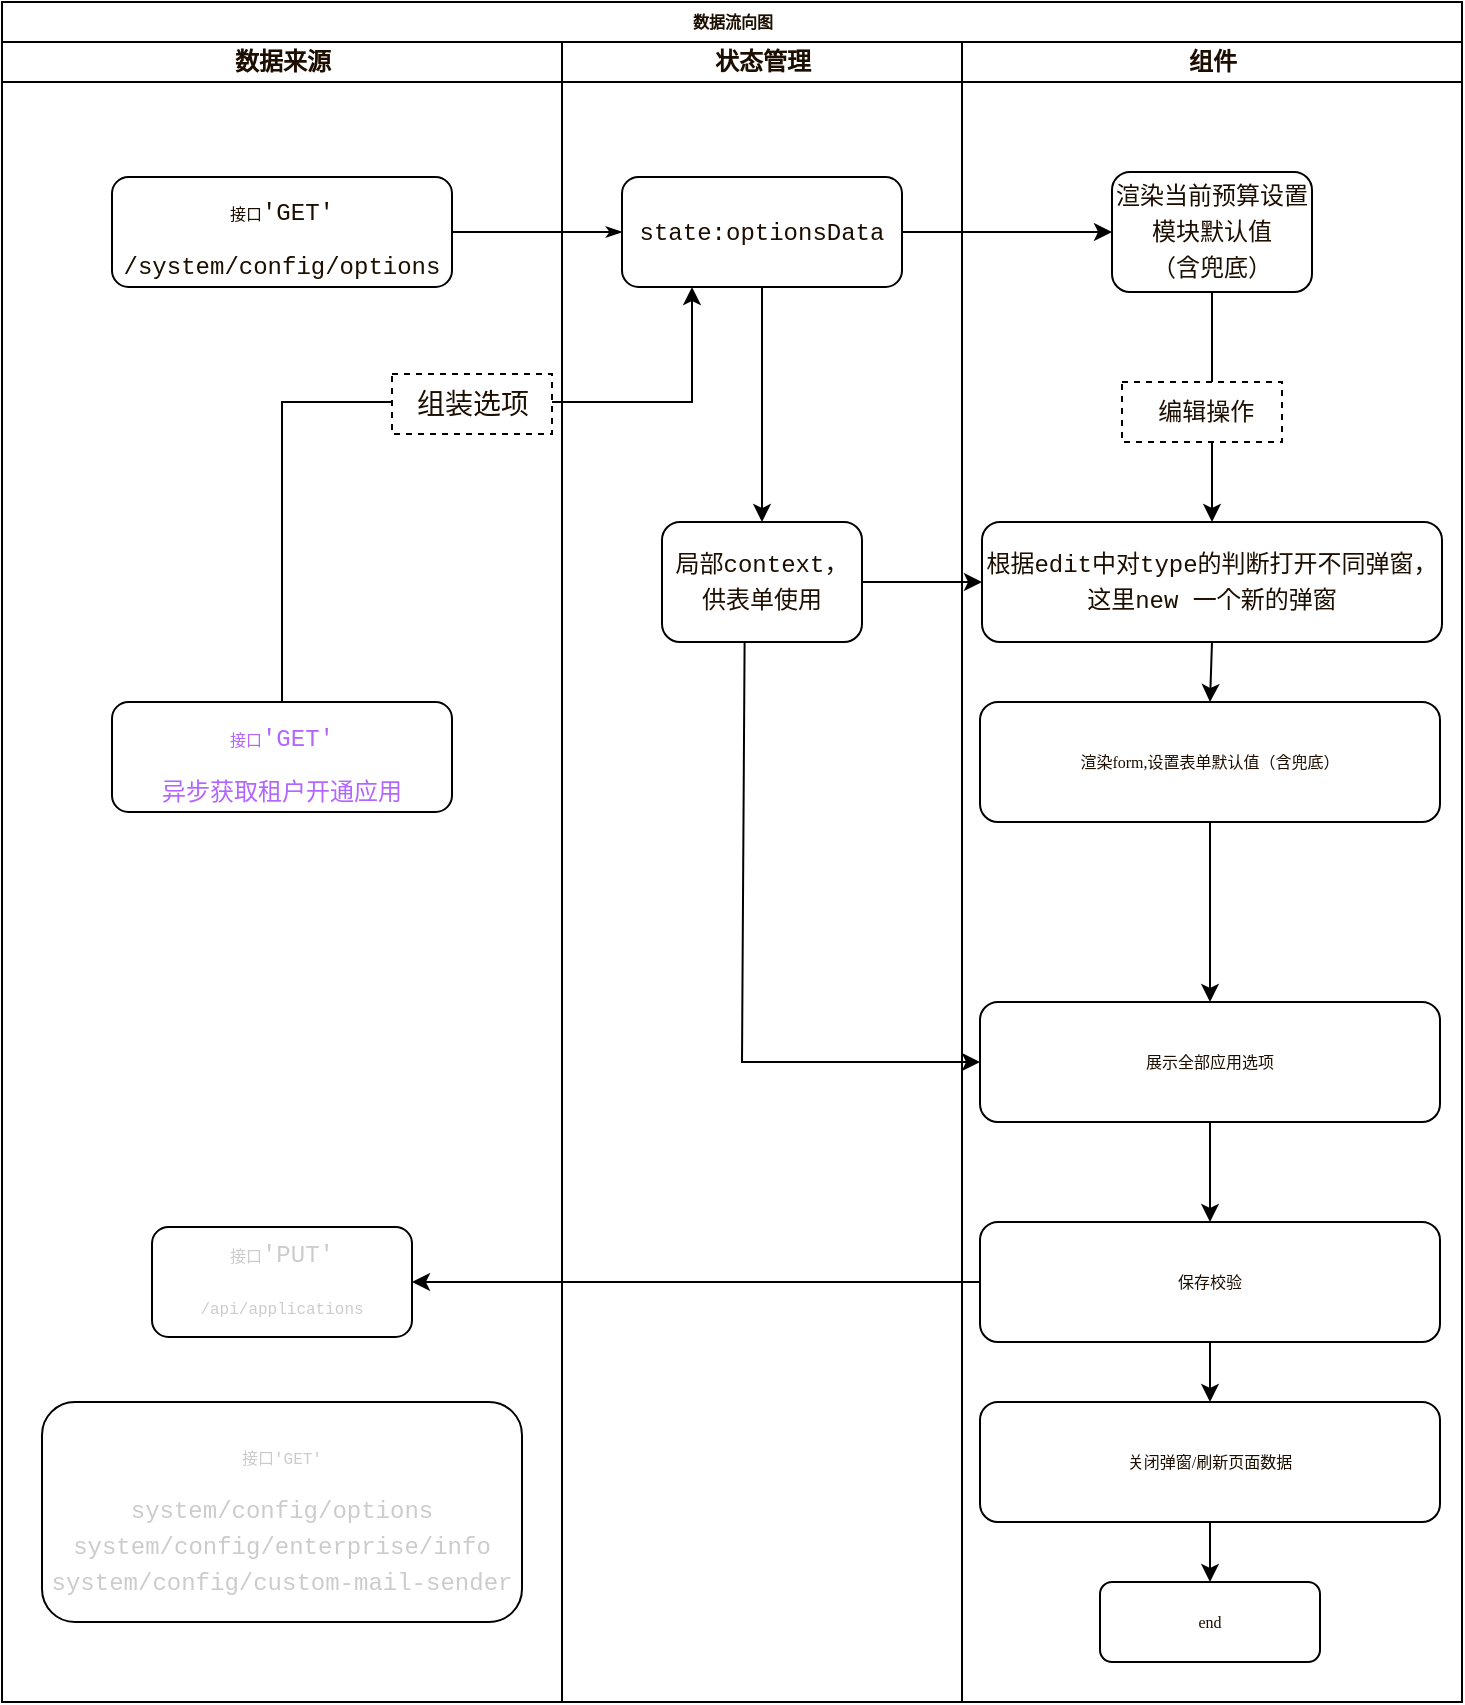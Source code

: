 <mxfile version="20.1.4" type="github">
  <diagram id="prtHgNgQTEPvFCAcTncT" name="Page-1">
    <mxGraphModel dx="1878" dy="911" grid="1" gridSize="10" guides="1" tooltips="1" connect="1" arrows="1" fold="1" page="1" pageScale="1" pageWidth="827" pageHeight="1169" math="0" shadow="0">
      <root>
        <mxCell id="0" />
        <mxCell id="1" parent="0" />
        <mxCell id="de27Jn-yOiYLT7hn4Wbn-1" value="数据流向图" style="swimlane;html=1;childLayout=stackLayout;startSize=20;rounded=0;shadow=0;labelBackgroundColor=none;strokeWidth=1;fontFamily=Verdana;fontSize=8;align=center;fontColor=#1C0E00;" vertex="1" parent="1">
          <mxGeometry x="70" y="40" width="730" height="850" as="geometry" />
        </mxCell>
        <mxCell id="de27Jn-yOiYLT7hn4Wbn-2" value="数据来源" style="swimlane;html=1;startSize=20;fontColor=#1C0E00;labelBackgroundColor=none;" vertex="1" parent="de27Jn-yOiYLT7hn4Wbn-1">
          <mxGeometry y="20" width="280" height="830" as="geometry" />
        </mxCell>
        <mxCell id="de27Jn-yOiYLT7hn4Wbn-3" value="&lt;p style=&quot;line-height: 18px;&quot;&gt;&lt;font style=&quot;&quot; face=&quot;Menlo, Monaco, Courier New, monospace&quot;&gt;接口&lt;/font&gt;&lt;span style=&quot;font-family: Menlo, Monaco, &amp;quot;Courier New&amp;quot;, monospace; font-size: 12px;&quot;&gt;&#39;GET&#39;&lt;/span&gt;&lt;/p&gt;&lt;div style=&quot;font-family: Menlo, Monaco, &amp;quot;Courier New&amp;quot;, monospace; font-size: 12px; line-height: 18px;&quot;&gt;/system/config/options&lt;/div&gt;" style="rounded=1;whiteSpace=wrap;html=1;shadow=0;labelBackgroundColor=none;strokeWidth=1;fontFamily=Verdana;fontSize=8;align=center;fontColor=#1C0E00;" vertex="1" parent="de27Jn-yOiYLT7hn4Wbn-2">
          <mxGeometry x="55" y="67.5" width="170" height="55" as="geometry" />
        </mxCell>
        <mxCell id="de27Jn-yOiYLT7hn4Wbn-4" value="&lt;p style=&quot;line-height: 18px;&quot;&gt;&lt;font style=&quot;&quot; face=&quot;Menlo, Monaco, Courier New, monospace&quot;&gt;接口&lt;/font&gt;&lt;span style=&quot;font-family: Menlo, Monaco, &amp;quot;Courier New&amp;quot;, monospace; font-size: 12px;&quot;&gt;&#39;PUT&#39;&lt;/span&gt;&lt;/p&gt;&lt;p style=&quot;line-height: 18px;&quot;&gt;&lt;font style=&quot;&quot; face=&quot;Menlo, Monaco, Courier New, monospace&quot;&gt;/api/applications&lt;/font&gt;&lt;br&gt;&lt;/p&gt;" style="rounded=1;whiteSpace=wrap;html=1;shadow=0;labelBackgroundColor=none;strokeWidth=1;fontFamily=Verdana;fontSize=8;align=center;fontColor=#CCCCCC;" vertex="1" parent="de27Jn-yOiYLT7hn4Wbn-2">
          <mxGeometry x="75" y="592.5" width="130" height="55" as="geometry" />
        </mxCell>
        <mxCell id="de27Jn-yOiYLT7hn4Wbn-29" value="&lt;p style=&quot;line-height: 18px;&quot;&gt;&lt;font color=&quot;#b266ff&quot;&gt;&lt;font style=&quot;&quot; face=&quot;Menlo, Monaco, Courier New, monospace&quot;&gt;接口&lt;/font&gt;&lt;span style=&quot;font-family: Menlo, Monaco, &amp;quot;Courier New&amp;quot;, monospace; font-size: 12px;&quot;&gt;&#39;GET&#39;&lt;/span&gt;&lt;/font&gt;&lt;/p&gt;&lt;div style=&quot;font-family: Menlo, Monaco, &amp;quot;Courier New&amp;quot;, monospace; font-size: 12px; line-height: 18px;&quot;&gt;&lt;span style=&quot;&quot;&gt;&lt;font color=&quot;#b266ff&quot;&gt;异步获取租户开通应用&lt;/font&gt;&lt;/span&gt;&lt;/div&gt;" style="rounded=1;whiteSpace=wrap;html=1;shadow=0;labelBackgroundColor=none;strokeWidth=1;fontFamily=Verdana;fontSize=8;align=center;fontColor=#1C0E00;" vertex="1" parent="de27Jn-yOiYLT7hn4Wbn-2">
          <mxGeometry x="55" y="330" width="170" height="55" as="geometry" />
        </mxCell>
        <mxCell id="de27Jn-yOiYLT7hn4Wbn-52" value="&lt;p style=&quot;line-height: 18px;&quot;&gt;&lt;font face=&quot;Menlo, Monaco, Courier New, monospace&quot;&gt;接口&#39;GET&#39;&lt;br&gt;&lt;/font&gt;&lt;/p&gt;&lt;div style=&quot;font-family: Menlo, Monaco, &amp;quot;Courier New&amp;quot;, monospace; font-size: 12px; line-height: 18px;&quot;&gt;&lt;span style=&quot;&quot;&gt;system/config/options&lt;br&gt;&lt;/span&gt;&lt;div style=&quot;line-height: 18px;&quot;&gt;&lt;span style=&quot;&quot;&gt;system/config/enterprise/info&lt;/span&gt;&lt;/div&gt;&lt;div style=&quot;line-height: 18px;&quot;&gt;&lt;div style=&quot;line-height: 18px;&quot;&gt;&lt;span style=&quot;&quot;&gt;system/config/custom-mail-sender&lt;/span&gt;&lt;/div&gt;&lt;/div&gt;&lt;/div&gt;" style="rounded=1;whiteSpace=wrap;html=1;shadow=0;labelBackgroundColor=none;strokeWidth=1;fontFamily=Verdana;fontSize=8;align=center;fontColor=#CCCCCC;" vertex="1" parent="de27Jn-yOiYLT7hn4Wbn-2">
          <mxGeometry x="20" y="680" width="240" height="110" as="geometry" />
        </mxCell>
        <mxCell id="de27Jn-yOiYLT7hn4Wbn-5" style="edgeStyle=orthogonalEdgeStyle;rounded=1;html=1;labelBackgroundColor=none;startArrow=none;startFill=0;startSize=5;endArrow=classicThin;endFill=1;endSize=5;jettySize=auto;orthogonalLoop=1;strokeWidth=1;fontFamily=Verdana;fontSize=8;fontColor=#1C0E00;" edge="1" parent="de27Jn-yOiYLT7hn4Wbn-1" source="de27Jn-yOiYLT7hn4Wbn-3" target="de27Jn-yOiYLT7hn4Wbn-7">
          <mxGeometry relative="1" as="geometry" />
        </mxCell>
        <mxCell id="de27Jn-yOiYLT7hn4Wbn-6" value="状态管理" style="swimlane;html=1;startSize=20;fontColor=#1C0E00;labelBackgroundColor=none;" vertex="1" parent="de27Jn-yOiYLT7hn4Wbn-1">
          <mxGeometry x="280" y="20" width="200" height="830" as="geometry" />
        </mxCell>
        <mxCell id="de27Jn-yOiYLT7hn4Wbn-7" value="&lt;div style=&quot;font-family: Menlo, Monaco, &amp;quot;Courier New&amp;quot;, monospace; font-size: 12px; line-height: 18px;&quot;&gt;state:optionsData&lt;/div&gt;" style="rounded=1;whiteSpace=wrap;html=1;shadow=0;labelBackgroundColor=none;strokeWidth=1;fontFamily=Verdana;fontSize=8;align=center;fontColor=#1C0E00;" vertex="1" parent="de27Jn-yOiYLT7hn4Wbn-6">
          <mxGeometry x="30" y="67.5" width="140" height="55" as="geometry" />
        </mxCell>
        <mxCell id="de27Jn-yOiYLT7hn4Wbn-21" value="&lt;div style=&quot;font-family: Menlo, Monaco, &amp;quot;Courier New&amp;quot;, monospace; font-size: 12px; line-height: 18px;&quot;&gt;局部context，供表单使用&lt;/div&gt;" style="rounded=1;whiteSpace=wrap;html=1;shadow=0;labelBackgroundColor=none;strokeWidth=1;fontFamily=Verdana;fontSize=8;align=center;fontColor=#1C0E00;" vertex="1" parent="de27Jn-yOiYLT7hn4Wbn-6">
          <mxGeometry x="50" y="240" width="100" height="60" as="geometry" />
        </mxCell>
        <mxCell id="de27Jn-yOiYLT7hn4Wbn-23" value="" style="endArrow=classic;html=1;rounded=0;exitX=0.5;exitY=1;exitDx=0;exitDy=0;entryX=0.5;entryY=0;entryDx=0;entryDy=0;labelBackgroundColor=none;fontColor=#1C0E00;" edge="1" parent="de27Jn-yOiYLT7hn4Wbn-6" source="de27Jn-yOiYLT7hn4Wbn-7" target="de27Jn-yOiYLT7hn4Wbn-21">
          <mxGeometry width="50" height="50" relative="1" as="geometry">
            <mxPoint x="90" y="200" as="sourcePoint" />
            <mxPoint x="140" y="150" as="targetPoint" />
          </mxGeometry>
        </mxCell>
        <mxCell id="de27Jn-yOiYLT7hn4Wbn-8" value="组件" style="swimlane;html=1;startSize=20;fontColor=#1C0E00;labelBackgroundColor=none;" vertex="1" parent="de27Jn-yOiYLT7hn4Wbn-1">
          <mxGeometry x="480" y="20" width="250" height="830" as="geometry" />
        </mxCell>
        <mxCell id="de27Jn-yOiYLT7hn4Wbn-9" value="&lt;div style=&quot;font-family: Menlo, Monaco, &amp;quot;Courier New&amp;quot;, monospace; font-size: 12px; line-height: 18px;&quot;&gt;&lt;div style=&quot;line-height: 18px;&quot;&gt;渲染当前预算设置模块默认值&lt;/div&gt;&lt;div style=&quot;line-height: 18px;&quot;&gt;（含兜底）&lt;/div&gt;&lt;/div&gt;" style="rounded=1;whiteSpace=wrap;html=1;shadow=0;labelBackgroundColor=none;strokeWidth=1;fontFamily=Verdana;fontSize=8;align=center;fontColor=#1C0E00;" vertex="1" parent="de27Jn-yOiYLT7hn4Wbn-8">
          <mxGeometry x="75" y="65" width="100" height="60" as="geometry" />
        </mxCell>
        <mxCell id="de27Jn-yOiYLT7hn4Wbn-11" value="&lt;div style=&quot;font-family: Menlo, Monaco, &amp;quot;Courier New&amp;quot;, monospace; font-size: 12px; line-height: 18px;&quot;&gt;根据edit中对type的判断打开不同弹窗，这里new 一个新的弹窗&lt;/div&gt;" style="rounded=1;whiteSpace=wrap;html=1;shadow=0;labelBackgroundColor=none;strokeWidth=1;fontFamily=Verdana;fontSize=8;align=center;fontColor=#1C0E00;" vertex="1" parent="de27Jn-yOiYLT7hn4Wbn-8">
          <mxGeometry x="10" y="240" width="230" height="60" as="geometry" />
        </mxCell>
        <mxCell id="de27Jn-yOiYLT7hn4Wbn-12" value="渲染form,设置表单默认值（含兜底）" style="rounded=1;whiteSpace=wrap;html=1;shadow=0;labelBackgroundColor=none;strokeWidth=1;fontFamily=Verdana;fontSize=8;align=center;fontColor=#1C0E00;" vertex="1" parent="de27Jn-yOiYLT7hn4Wbn-8">
          <mxGeometry x="9" y="330" width="230" height="60" as="geometry" />
        </mxCell>
        <mxCell id="de27Jn-yOiYLT7hn4Wbn-14" value="保存校验" style="rounded=1;whiteSpace=wrap;html=1;shadow=0;labelBackgroundColor=none;strokeWidth=1;fontFamily=Verdana;fontSize=8;align=center;fontColor=#1C0E00;" vertex="1" parent="de27Jn-yOiYLT7hn4Wbn-8">
          <mxGeometry x="9" y="590" width="230" height="60" as="geometry" />
        </mxCell>
        <mxCell id="de27Jn-yOiYLT7hn4Wbn-25" value="" style="endArrow=classic;html=1;rounded=0;exitX=0.5;exitY=1;exitDx=0;exitDy=0;labelBackgroundColor=none;fontColor=#1C0E00;" edge="1" parent="de27Jn-yOiYLT7hn4Wbn-8" source="de27Jn-yOiYLT7hn4Wbn-9" target="de27Jn-yOiYLT7hn4Wbn-11">
          <mxGeometry width="50" height="50" relative="1" as="geometry">
            <mxPoint x="110" y="180" as="sourcePoint" />
            <mxPoint x="160" y="130" as="targetPoint" />
          </mxGeometry>
        </mxCell>
        <mxCell id="de27Jn-yOiYLT7hn4Wbn-26" value="&amp;nbsp;编辑操作" style="text;html=1;align=center;verticalAlign=middle;resizable=0;points=[];autosize=1;strokeColor=default;fillColor=default;dashed=1;labelBackgroundColor=none;fontColor=#1C0E00;" vertex="1" parent="de27Jn-yOiYLT7hn4Wbn-8">
          <mxGeometry x="80" y="170" width="80" height="30" as="geometry" />
        </mxCell>
        <mxCell id="de27Jn-yOiYLT7hn4Wbn-27" value="" style="endArrow=classic;html=1;rounded=0;exitX=0.5;exitY=1;exitDx=0;exitDy=0;entryX=0.5;entryY=0;entryDx=0;entryDy=0;labelBackgroundColor=none;fontColor=#1C0E00;" edge="1" parent="de27Jn-yOiYLT7hn4Wbn-8" source="de27Jn-yOiYLT7hn4Wbn-11" target="de27Jn-yOiYLT7hn4Wbn-12">
          <mxGeometry width="50" height="50" relative="1" as="geometry">
            <mxPoint x="119.5" y="340" as="sourcePoint" />
            <mxPoint x="120" y="330" as="targetPoint" />
          </mxGeometry>
        </mxCell>
        <mxCell id="de27Jn-yOiYLT7hn4Wbn-34" value="展示全部应用选项" style="rounded=1;whiteSpace=wrap;html=1;shadow=0;labelBackgroundColor=none;strokeWidth=1;fontFamily=Verdana;fontSize=8;align=center;fontColor=#1C0E00;" vertex="1" parent="de27Jn-yOiYLT7hn4Wbn-8">
          <mxGeometry x="9" y="480" width="230" height="60" as="geometry" />
        </mxCell>
        <mxCell id="de27Jn-yOiYLT7hn4Wbn-38" value="" style="endArrow=classic;html=1;rounded=0;exitX=0.5;exitY=1;exitDx=0;exitDy=0;startArrow=none;labelBackgroundColor=none;fontColor=#1C0E00;" edge="1" parent="de27Jn-yOiYLT7hn4Wbn-8" source="de27Jn-yOiYLT7hn4Wbn-12" target="de27Jn-yOiYLT7hn4Wbn-34">
          <mxGeometry width="50" height="50" relative="1" as="geometry">
            <mxPoint x="124" y="444" as="sourcePoint" />
            <mxPoint x="130" y="410" as="targetPoint" />
          </mxGeometry>
        </mxCell>
        <mxCell id="de27Jn-yOiYLT7hn4Wbn-44" value="" style="endArrow=classic;html=1;rounded=0;exitX=0.5;exitY=1;exitDx=0;exitDy=0;entryX=0.5;entryY=0;entryDx=0;entryDy=0;labelBackgroundColor=none;fontColor=#1C0E00;" edge="1" parent="de27Jn-yOiYLT7hn4Wbn-8" source="de27Jn-yOiYLT7hn4Wbn-34" target="de27Jn-yOiYLT7hn4Wbn-14">
          <mxGeometry width="50" height="50" relative="1" as="geometry">
            <mxPoint x="100" y="730" as="sourcePoint" />
            <mxPoint x="150" y="680" as="targetPoint" />
          </mxGeometry>
        </mxCell>
        <mxCell id="de27Jn-yOiYLT7hn4Wbn-48" value="关闭弹窗/刷新页面数据" style="rounded=1;whiteSpace=wrap;html=1;shadow=0;labelBackgroundColor=none;strokeWidth=1;fontFamily=Verdana;fontSize=8;align=center;fontColor=#1C0E00;" vertex="1" parent="de27Jn-yOiYLT7hn4Wbn-8">
          <mxGeometry x="9" y="680" width="230" height="60" as="geometry" />
        </mxCell>
        <mxCell id="de27Jn-yOiYLT7hn4Wbn-49" value="end" style="rounded=1;whiteSpace=wrap;html=1;shadow=0;labelBackgroundColor=none;strokeWidth=1;fontFamily=Verdana;fontSize=8;align=center;fontColor=#1C0E00;" vertex="1" parent="de27Jn-yOiYLT7hn4Wbn-8">
          <mxGeometry x="69" y="770" width="110" height="40" as="geometry" />
        </mxCell>
        <mxCell id="de27Jn-yOiYLT7hn4Wbn-50" value="" style="endArrow=classic;html=1;rounded=0;exitX=0.5;exitY=1;exitDx=0;exitDy=0;labelBackgroundColor=none;fontColor=#1C0E00;" edge="1" parent="de27Jn-yOiYLT7hn4Wbn-8" source="de27Jn-yOiYLT7hn4Wbn-14" target="de27Jn-yOiYLT7hn4Wbn-48">
          <mxGeometry width="50" height="50" relative="1" as="geometry">
            <mxPoint x="80" y="660" as="sourcePoint" />
            <mxPoint x="-340" y="740" as="targetPoint" />
          </mxGeometry>
        </mxCell>
        <mxCell id="de27Jn-yOiYLT7hn4Wbn-54" value="" style="endArrow=classic;html=1;rounded=0;exitX=0.5;exitY=1;exitDx=0;exitDy=0;entryX=0.5;entryY=0;entryDx=0;entryDy=0;labelBackgroundColor=none;fontColor=#1C0E00;" edge="1" parent="de27Jn-yOiYLT7hn4Wbn-8" source="de27Jn-yOiYLT7hn4Wbn-48" target="de27Jn-yOiYLT7hn4Wbn-49">
          <mxGeometry width="50" height="50" relative="1" as="geometry">
            <mxPoint x="90" y="800" as="sourcePoint" />
            <mxPoint x="140" y="750" as="targetPoint" />
          </mxGeometry>
        </mxCell>
        <mxCell id="de27Jn-yOiYLT7hn4Wbn-24" value="" style="endArrow=classic;html=1;rounded=0;exitX=1;exitY=0.5;exitDx=0;exitDy=0;entryX=0;entryY=0.5;entryDx=0;entryDy=0;labelBackgroundColor=none;fontColor=#1C0E00;" edge="1" parent="de27Jn-yOiYLT7hn4Wbn-1" source="de27Jn-yOiYLT7hn4Wbn-21" target="de27Jn-yOiYLT7hn4Wbn-11">
          <mxGeometry width="50" height="50" relative="1" as="geometry">
            <mxPoint x="320" y="280" as="sourcePoint" />
            <mxPoint x="370" y="230" as="targetPoint" />
          </mxGeometry>
        </mxCell>
        <mxCell id="de27Jn-yOiYLT7hn4Wbn-51" value="" style="endArrow=classic;html=1;rounded=0;exitX=0;exitY=0.5;exitDx=0;exitDy=0;entryX=1;entryY=0.5;entryDx=0;entryDy=0;labelBackgroundColor=none;fontColor=#1C0E00;" edge="1" parent="de27Jn-yOiYLT7hn4Wbn-1" source="de27Jn-yOiYLT7hn4Wbn-14" target="de27Jn-yOiYLT7hn4Wbn-4">
          <mxGeometry width="50" height="50" relative="1" as="geometry">
            <mxPoint x="300" y="690" as="sourcePoint" />
            <mxPoint x="350" y="640" as="targetPoint" />
          </mxGeometry>
        </mxCell>
        <mxCell id="de27Jn-yOiYLT7hn4Wbn-59" value="" style="endArrow=classic;html=1;rounded=0;labelBackgroundColor=none;fontSize=14;fontColor=#1C0E00;entryX=0.25;entryY=1;entryDx=0;entryDy=0;" edge="1" parent="de27Jn-yOiYLT7hn4Wbn-1" source="de27Jn-yOiYLT7hn4Wbn-29" target="de27Jn-yOiYLT7hn4Wbn-7">
          <mxGeometry width="50" height="50" relative="1" as="geometry">
            <mxPoint x="150" y="330" as="sourcePoint" />
            <mxPoint x="200" y="280" as="targetPoint" />
            <Array as="points">
              <mxPoint x="140" y="200" />
              <mxPoint x="345" y="200" />
            </Array>
          </mxGeometry>
        </mxCell>
        <mxCell id="de27Jn-yOiYLT7hn4Wbn-62" value="" style="endArrow=classic;html=1;rounded=0;labelBackgroundColor=none;fontSize=14;fontColor=#1C0E00;exitX=1;exitY=0.5;exitDx=0;exitDy=0;entryX=0;entryY=0.5;entryDx=0;entryDy=0;" edge="1" parent="de27Jn-yOiYLT7hn4Wbn-1" source="de27Jn-yOiYLT7hn4Wbn-7" target="de27Jn-yOiYLT7hn4Wbn-9">
          <mxGeometry width="50" height="50" relative="1" as="geometry">
            <mxPoint x="380" y="280" as="sourcePoint" />
            <mxPoint x="430" y="230" as="targetPoint" />
          </mxGeometry>
        </mxCell>
        <mxCell id="de27Jn-yOiYLT7hn4Wbn-63" value="" style="endArrow=classic;html=1;rounded=0;exitX=0.413;exitY=1;exitDx=0;exitDy=0;entryX=0;entryY=0.5;entryDx=0;entryDy=0;labelBackgroundColor=none;fontColor=#1C0E00;exitPerimeter=0;" edge="1" parent="de27Jn-yOiYLT7hn4Wbn-1" source="de27Jn-yOiYLT7hn4Wbn-21" target="de27Jn-yOiYLT7hn4Wbn-34">
          <mxGeometry width="50" height="50" relative="1" as="geometry">
            <mxPoint x="488" y="420" as="sourcePoint" />
            <mxPoint x="488" y="537.5" as="targetPoint" />
            <Array as="points">
              <mxPoint x="370" y="530" />
            </Array>
          </mxGeometry>
        </mxCell>
        <mxCell id="de27Jn-yOiYLT7hn4Wbn-58" value="组装选项" style="text;html=1;align=center;verticalAlign=middle;resizable=0;points=[];autosize=1;strokeColor=default;fillColor=default;fontSize=14;fontColor=#1C0E00;dashed=1;" vertex="1" parent="1">
          <mxGeometry x="265" y="226" width="80" height="30" as="geometry" />
        </mxCell>
      </root>
    </mxGraphModel>
  </diagram>
</mxfile>

